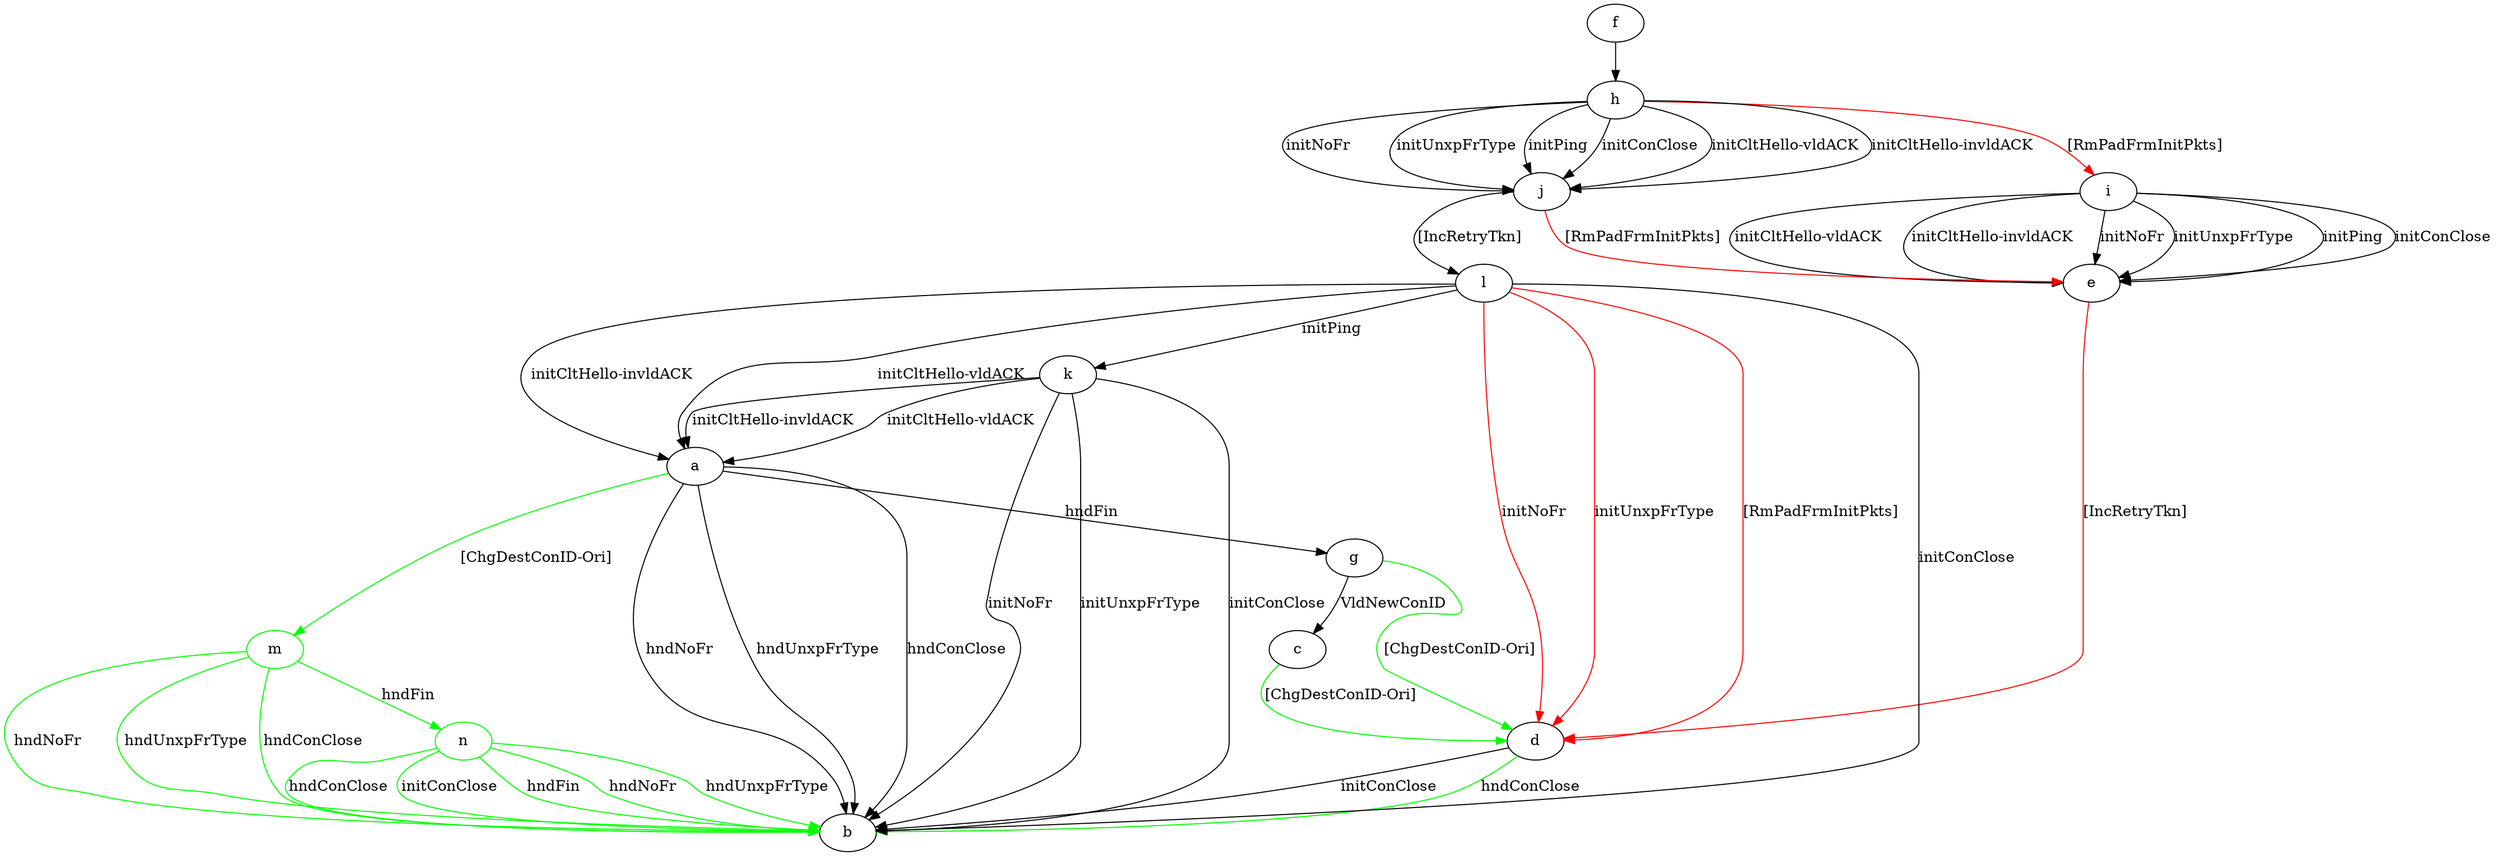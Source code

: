 digraph "" {
	a -> b	[key=0,
		label="hndNoFr "];
	a -> b	[key=1,
		label="hndUnxpFrType "];
	a -> b	[key=2,
		label="hndConClose "];
	a -> g	[key=0,
		label="hndFin "];
	m	[color=green];
	a -> m	[key=0,
		color=green,
		label="[ChgDestConID-Ori] "];
	c -> d	[key=0,
		color=green,
		label="[ChgDestConID-Ori] "];
	d -> b	[key=0,
		label="initConClose "];
	d -> b	[key=1,
		color=green,
		label="hndConClose "];
	e -> d	[key=0,
		color=red,
		label="[IncRetryTkn] "];
	f -> h	[key=0];
	g -> c	[key=0,
		label="VldNewConID "];
	g -> d	[key=0,
		color=green,
		label="[ChgDestConID-Ori] "];
	h -> i	[key=0,
		color=red,
		label="[RmPadFrmInitPkts] "];
	h -> j	[key=0,
		label="initPing "];
	h -> j	[key=1,
		label="initConClose "];
	h -> j	[key=2,
		label="initCltHello-vldACK "];
	h -> j	[key=3,
		label="initCltHello-invldACK "];
	h -> j	[key=4,
		label="initNoFr "];
	h -> j	[key=5,
		label="initUnxpFrType "];
	i -> e	[key=0,
		label="initPing "];
	i -> e	[key=1,
		label="initConClose "];
	i -> e	[key=2,
		label="initCltHello-vldACK "];
	i -> e	[key=3,
		label="initCltHello-invldACK "];
	i -> e	[key=4,
		label="initNoFr "];
	i -> e	[key=5,
		label="initUnxpFrType "];
	j -> e	[key=0,
		color=red,
		label="[RmPadFrmInitPkts] "];
	j -> l	[key=0,
		label="[IncRetryTkn] "];
	k -> a	[key=0,
		label="initCltHello-vldACK "];
	k -> a	[key=1,
		label="initCltHello-invldACK "];
	k -> b	[key=0,
		label="initConClose "];
	k -> b	[key=1,
		label="initNoFr "];
	k -> b	[key=2,
		label="initUnxpFrType "];
	l -> a	[key=0,
		label="initCltHello-vldACK "];
	l -> a	[key=1,
		label="initCltHello-invldACK "];
	l -> b	[key=0,
		label="initConClose "];
	l -> d	[key=0,
		color=red,
		label="initNoFr "];
	l -> d	[key=1,
		color=red,
		label="initUnxpFrType "];
	l -> d	[key=2,
		color=red,
		label="[RmPadFrmInitPkts] "];
	l -> k	[key=0,
		label="initPing "];
	m -> b	[key=0,
		color=green,
		label="hndNoFr "];
	m -> b	[key=1,
		color=green,
		label="hndUnxpFrType "];
	m -> b	[key=2,
		color=green,
		label="hndConClose "];
	n	[color=green];
	m -> n	[key=0,
		color=green,
		label="hndFin "];
	n -> b	[key=0,
		color=green,
		label="initConClose "];
	n -> b	[key=1,
		color=green,
		label="hndFin "];
	n -> b	[key=2,
		color=green,
		label="hndNoFr "];
	n -> b	[key=3,
		color=green,
		label="hndUnxpFrType "];
	n -> b	[key=4,
		color=green,
		label="hndConClose "];
}
